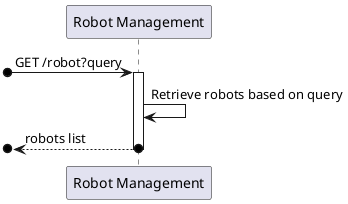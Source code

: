 @startuml SD Lv1

participant "Robot Management" as system

[o-> system : GET /robot?query
activate system

system -> system : Retrieve robots based on query
[o<--o system : robots list

deactivate system

@enduml
